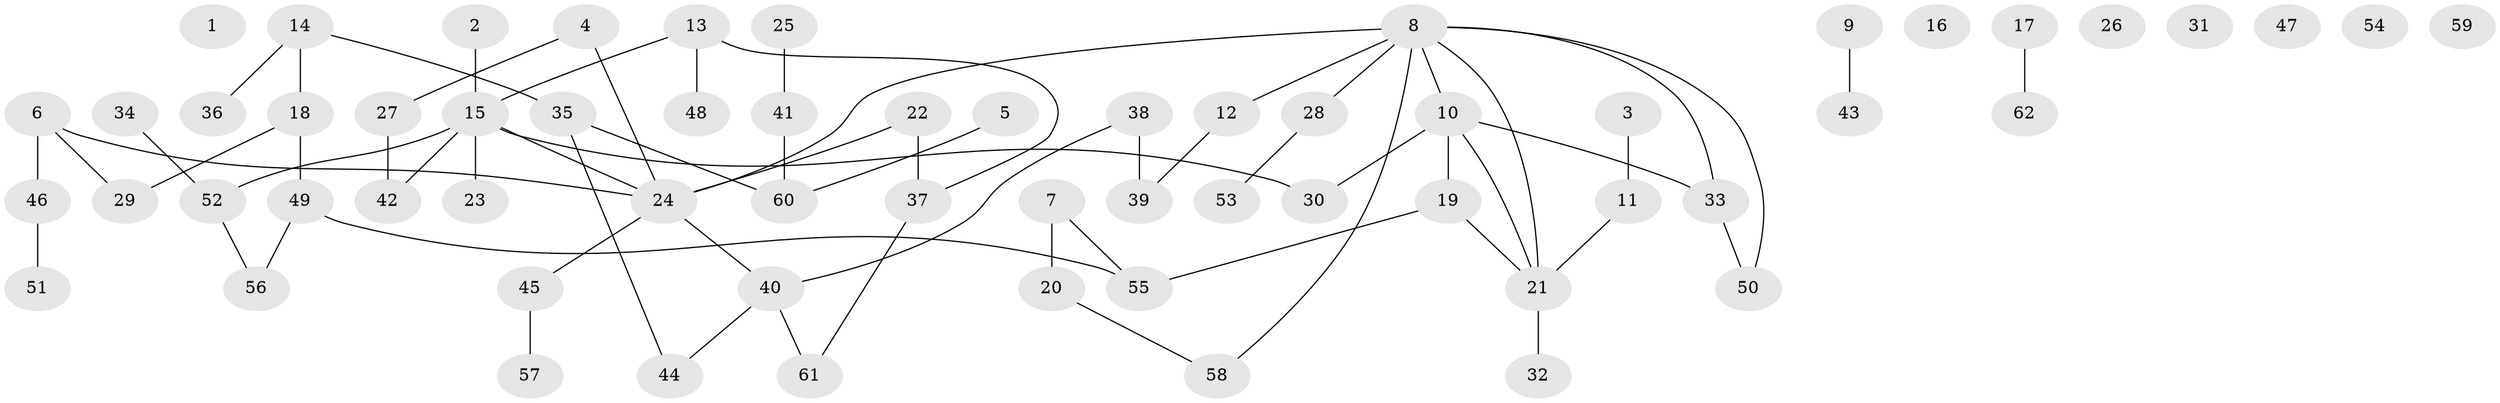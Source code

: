 // coarse degree distribution, {2: 0.3333333333333333, 4: 0.1111111111111111, 6: 0.1111111111111111, 1: 0.16666666666666666, 3: 0.2222222222222222, 7: 0.05555555555555555}
// Generated by graph-tools (version 1.1) at 2025/35/03/04/25 23:35:55]
// undirected, 62 vertices, 65 edges
graph export_dot {
  node [color=gray90,style=filled];
  1;
  2;
  3;
  4;
  5;
  6;
  7;
  8;
  9;
  10;
  11;
  12;
  13;
  14;
  15;
  16;
  17;
  18;
  19;
  20;
  21;
  22;
  23;
  24;
  25;
  26;
  27;
  28;
  29;
  30;
  31;
  32;
  33;
  34;
  35;
  36;
  37;
  38;
  39;
  40;
  41;
  42;
  43;
  44;
  45;
  46;
  47;
  48;
  49;
  50;
  51;
  52;
  53;
  54;
  55;
  56;
  57;
  58;
  59;
  60;
  61;
  62;
  2 -- 15;
  3 -- 11;
  4 -- 24;
  4 -- 27;
  5 -- 60;
  6 -- 24;
  6 -- 29;
  6 -- 46;
  7 -- 20;
  7 -- 55;
  8 -- 10;
  8 -- 12;
  8 -- 21;
  8 -- 24;
  8 -- 28;
  8 -- 33;
  8 -- 50;
  8 -- 58;
  9 -- 43;
  10 -- 19;
  10 -- 21;
  10 -- 30;
  10 -- 33;
  11 -- 21;
  12 -- 39;
  13 -- 15;
  13 -- 37;
  13 -- 48;
  14 -- 18;
  14 -- 35;
  14 -- 36;
  15 -- 23;
  15 -- 24;
  15 -- 30;
  15 -- 42;
  15 -- 52;
  17 -- 62;
  18 -- 29;
  18 -- 49;
  19 -- 21;
  19 -- 55;
  20 -- 58;
  21 -- 32;
  22 -- 24;
  22 -- 37;
  24 -- 40;
  24 -- 45;
  25 -- 41;
  27 -- 42;
  28 -- 53;
  33 -- 50;
  34 -- 52;
  35 -- 44;
  35 -- 60;
  37 -- 61;
  38 -- 39;
  38 -- 40;
  40 -- 44;
  40 -- 61;
  41 -- 60;
  45 -- 57;
  46 -- 51;
  49 -- 55;
  49 -- 56;
  52 -- 56;
}
